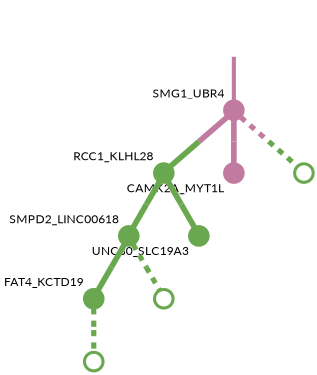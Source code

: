 strict digraph  {
graph[splines=false]; nodesep=0.7; rankdir=TB; ranksep=0.6; forcelabels=true; dpi=600; size=2.5;
0 [color="#c27ba0ff", fillcolor="#c27ba0ff", fixedsize=true, fontname=Lato, fontsize="12pt", height="0.25", label="", penwidth=3, shape=circle, style=filled, xlabel=SMG1_UBR4];
1 [color="#6aa84fff", fillcolor="#6aa84fff", fixedsize=true, fontname=Lato, fontsize="12pt", height="0.25", label="", penwidth=3, shape=circle, style=filled, xlabel=RCC1_KLHL28];
4 [color="#c27ba0ff", fillcolor="#c27ba0ff", fixedsize=true, fontname=Lato, fontsize="12pt", height="0.25", label="", penwidth=3, shape=circle, style=filled, xlabel=CAMK2A_MYT1L];
6 [color="#6aa84fff", fillcolor="#6aa84fff", fixedsize=true, fontname=Lato, fontsize="12pt", height="0.25", label="", penwidth=3, shape=circle, style=solid, xlabel=""];
2 [color="#6aa84fff", fillcolor="#6aa84fff", fixedsize=true, fontname=Lato, fontsize="12pt", height="0.25", label="", penwidth=3, shape=circle, style=filled, xlabel=SMPD2_LINC00618];
3 [color="#6aa84fff", fillcolor="#6aa84fff", fixedsize=true, fontname=Lato, fontsize="12pt", height="0.25", label="", penwidth=3, shape=circle, style=filled, xlabel=UNC80_SLC19A3];
5 [color="#6aa84fff", fillcolor="#6aa84fff", fixedsize=true, fontname=Lato, fontsize="12pt", height="0.25", label="", penwidth=3, shape=circle, style=filled, xlabel=FAT4_KCTD19];
7 [color="#6aa84fff", fillcolor="#6aa84fff", fixedsize=true, fontname=Lato, fontsize="12pt", height="0.25", label="", penwidth=3, shape=circle, style=solid, xlabel=""];
8 [color="#6aa84fff", fillcolor="#6aa84fff", fixedsize=true, fontname=Lato, fontsize="12pt", height="0.25", label="", penwidth=3, shape=circle, style=solid, xlabel=""];
normal [label="", penwidth=3, style=invis, xlabel=SMG1_UBR4];
0 -> 1  [arrowsize=0, color="#c27ba0ff;0.5:#6aa84fff", minlen="1.2444443702697754", penwidth="5.5", style=solid];
0 -> 4  [arrowsize=0, color="#c27ba0ff;0.5:#c27ba0ff", minlen="1.0", penwidth="5.5", style=solid];
0 -> 6  [arrowsize=0, color="#c27ba0ff;0.5:#6aa84fff", minlen="1.024999976158142", penwidth=5, style=dashed];
1 -> 2  [arrowsize=0, color="#6aa84fff;0.5:#6aa84fff", minlen="1.0", penwidth="5.5", style=solid];
1 -> 3  [arrowsize=0, color="#6aa84fff;0.5:#6aa84fff", minlen="1.0", penwidth="5.5", style=solid];
2 -> 5  [arrowsize=0, color="#6aa84fff;0.5:#6aa84fff", minlen="1.0", penwidth="5.5", style=solid];
2 -> 7  [arrowsize=0, color="#6aa84fff;0.5:#6aa84fff", minlen="1.024999976158142", penwidth=5, style=dashed];
5 -> 8  [arrowsize=0, color="#6aa84fff;0.5:#6aa84fff", minlen="1.024999976158142", penwidth=5, style=dashed];
normal -> 0  [arrowsize=0, color="#c27ba0ff", label="", penwidth=4, style=solid];
}

